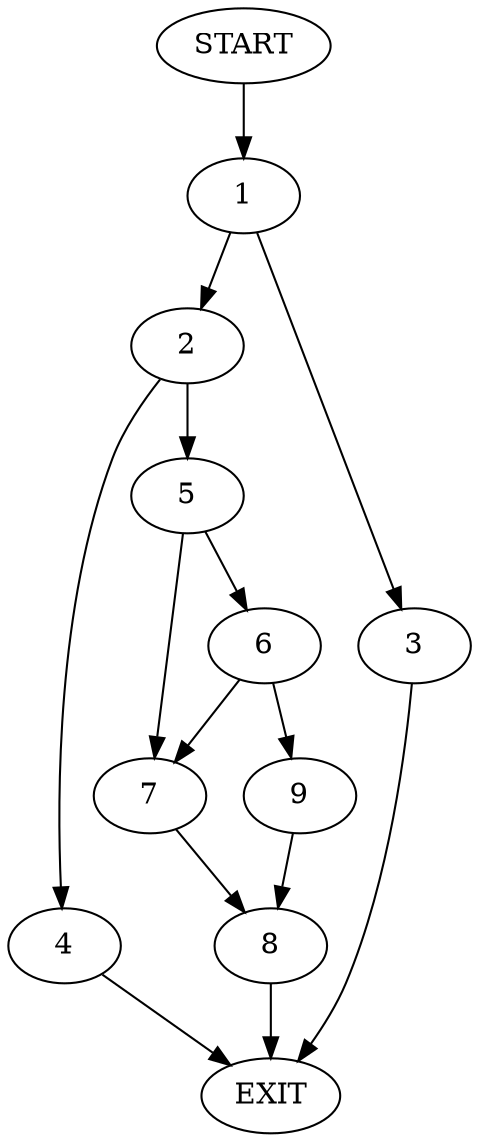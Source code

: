 digraph {
0 [label="START"]
10 [label="EXIT"]
0 -> 1
1 -> 2
1 -> 3
2 -> 4
2 -> 5
3 -> 10
4 -> 10
5 -> 6
5 -> 7
7 -> 8
6 -> 9
6 -> 7
9 -> 8
8 -> 10
}
